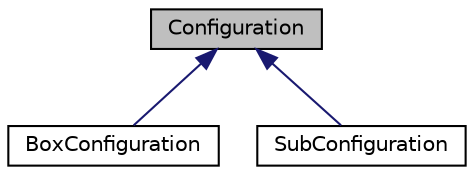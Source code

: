 digraph "Configuration"
{
  edge [fontname="Helvetica",fontsize="10",labelfontname="Helvetica",labelfontsize="10"];
  node [fontname="Helvetica",fontsize="10",shape=record];
  Node1 [label="Configuration",height=0.2,width=0.4,color="black", fillcolor="grey75", style="filled", fontcolor="black"];
  Node1 -> Node2 [dir="back",color="midnightblue",fontsize="10",style="solid",fontname="Helvetica"];
  Node2 [label="BoxConfiguration",height=0.2,width=0.4,color="black", fillcolor="white", style="filled",URL="$classBoxConfiguration.html"];
  Node1 -> Node3 [dir="back",color="midnightblue",fontsize="10",style="solid",fontname="Helvetica"];
  Node3 [label="SubConfiguration",height=0.2,width=0.4,color="black", fillcolor="white", style="filled",URL="$classSubConfiguration.html"];
}
